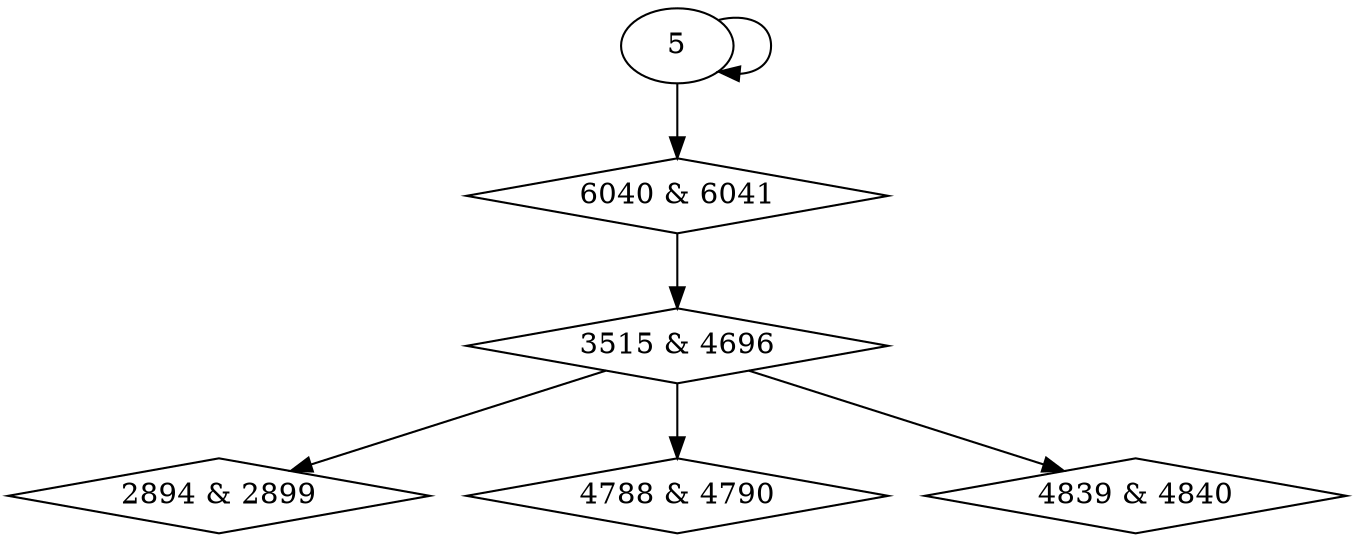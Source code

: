 digraph {
0 [label = "2894 & 2899", shape = diamond];
1 [label = "3515 & 4696", shape = diamond];
2 [label = "4788 & 4790", shape = diamond];
3 [label = "4839 & 4840", shape = diamond];
4 [label = "6040 & 6041", shape = diamond];
1 -> 0;
4 -> 1;
1 -> 2;
1 -> 3;
5 -> 4;
5 -> 5;
}
